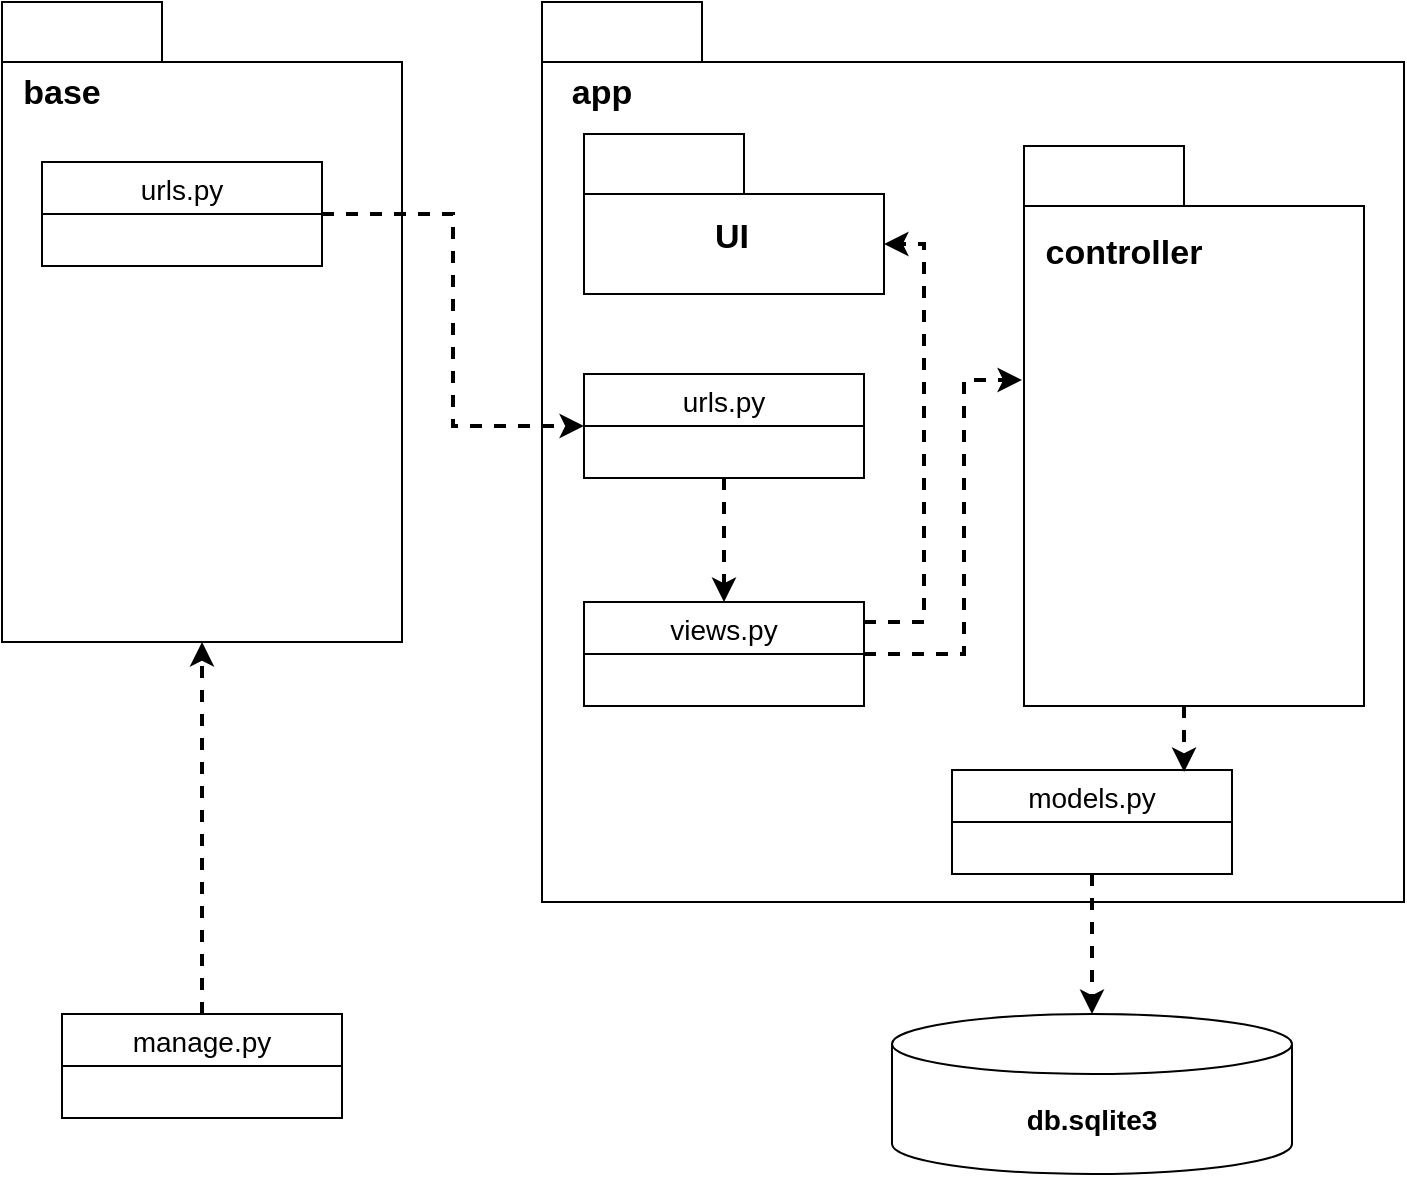 <mxfile version="20.4.1" type="device"><diagram id="8DAw9dJmuBn71pK563zl" name="Page-1"><mxGraphModel dx="2062" dy="1065" grid="1" gridSize="10" guides="1" tooltips="1" connect="1" arrows="1" fold="1" page="1" pageScale="1" pageWidth="827" pageHeight="1169" math="0" shadow="0"><root><mxCell id="0"/><mxCell id="1" parent="0"/><mxCell id="8PssZA0FqTT7OW5h9TZH-2" value="" style="shape=folder;fontStyle=1;tabWidth=80;tabHeight=30;tabPosition=left;html=1;boundedLbl=1;align=center;" parent="1" vertex="1"><mxGeometry x="63" y="292" width="200" height="320" as="geometry"/></mxCell><mxCell id="8PssZA0FqTT7OW5h9TZH-3" value="" style="shape=folder;fontStyle=1;tabWidth=80;tabHeight=30;tabPosition=left;html=1;boundedLbl=1;" parent="1" vertex="1"><mxGeometry x="333" y="292" width="431" height="450" as="geometry"/></mxCell><mxCell id="8PssZA0FqTT7OW5h9TZH-4" value="" style="shape=folder;fontStyle=1;tabWidth=80;tabHeight=30;tabPosition=left;html=1;boundedLbl=1;" parent="1" vertex="1"><mxGeometry x="354" y="358" width="150" height="80" as="geometry"/></mxCell><mxCell id="8PssZA0FqTT7OW5h9TZH-6" value="&lt;font style=&quot;font-size: 17px;&quot;&gt;base&lt;/font&gt;" style="text;html=1;strokeColor=none;fillColor=none;align=center;verticalAlign=middle;whiteSpace=wrap;rounded=0;fontStyle=1;fontSize=18;" parent="1" vertex="1"><mxGeometry x="63" y="322" width="60" height="30" as="geometry"/></mxCell><mxCell id="8PssZA0FqTT7OW5h9TZH-8" value="&lt;b&gt;db.sqlite3&lt;/b&gt;" style="shape=cylinder3;whiteSpace=wrap;html=1;boundedLbl=1;backgroundOutline=1;size=15;fontSize=14;" parent="1" vertex="1"><mxGeometry x="508" y="798" width="200" height="80" as="geometry"/></mxCell><mxCell id="8PssZA0FqTT7OW5h9TZH-28" style="edgeStyle=orthogonalEdgeStyle;rounded=0;orthogonalLoop=1;jettySize=auto;html=1;entryX=0;entryY=0.5;entryDx=0;entryDy=0;fontSize=14;strokeWidth=2;fillColor=#f8cecc;strokeColor=#000000;dashed=1;" parent="1" source="8PssZA0FqTT7OW5h9TZH-9" target="8PssZA0FqTT7OW5h9TZH-19" edge="1"><mxGeometry relative="1" as="geometry"/></mxCell><mxCell id="8PssZA0FqTT7OW5h9TZH-9" value="urls.py" style="swimlane;fontStyle=0;childLayout=stackLayout;horizontal=1;startSize=26;fillColor=none;horizontalStack=0;resizeParent=1;resizeParentMax=0;resizeLast=0;collapsible=1;marginBottom=0;fontSize=14;" parent="1" vertex="1"><mxGeometry x="83" y="372" width="140" height="52" as="geometry"/></mxCell><mxCell id="8PssZA0FqTT7OW5h9TZH-29" style="edgeStyle=orthogonalEdgeStyle;rounded=0;orthogonalLoop=1;jettySize=auto;html=1;strokeWidth=2;fontSize=14;dashed=1;" parent="1" source="8PssZA0FqTT7OW5h9TZH-14" target="8PssZA0FqTT7OW5h9TZH-2" edge="1"><mxGeometry relative="1" as="geometry"/></mxCell><mxCell id="8PssZA0FqTT7OW5h9TZH-14" value="manage.py" style="swimlane;fontStyle=0;childLayout=stackLayout;horizontal=1;startSize=26;fillColor=none;horizontalStack=0;resizeParent=1;resizeParentMax=0;resizeLast=0;collapsible=1;marginBottom=0;fontSize=14;" parent="1" vertex="1"><mxGeometry x="93" y="798" width="140" height="52" as="geometry"/></mxCell><mxCell id="8PssZA0FqTT7OW5h9TZH-17" value="&lt;font style=&quot;font-size: 17px;&quot;&gt;app&lt;/font&gt;" style="text;html=1;strokeColor=none;fillColor=none;align=center;verticalAlign=middle;whiteSpace=wrap;rounded=0;fontStyle=1;fontSize=18;" parent="1" vertex="1"><mxGeometry x="333" y="322" width="60" height="30" as="geometry"/></mxCell><mxCell id="8PssZA0FqTT7OW5h9TZH-18" value="&lt;span style=&quot;font-size: 17px;&quot;&gt;UI&lt;/span&gt;" style="text;html=1;strokeColor=none;fillColor=none;align=center;verticalAlign=middle;whiteSpace=wrap;rounded=0;fontStyle=1;fontSize=18;" parent="1" vertex="1"><mxGeometry x="398" y="394" width="60" height="30" as="geometry"/></mxCell><mxCell id="8PssZA0FqTT7OW5h9TZH-30" style="edgeStyle=orthogonalEdgeStyle;rounded=0;orthogonalLoop=1;jettySize=auto;html=1;dashed=1;strokeColor=#000000;strokeWidth=2;fontSize=14;" parent="1" source="8PssZA0FqTT7OW5h9TZH-19" target="8PssZA0FqTT7OW5h9TZH-20" edge="1"><mxGeometry relative="1" as="geometry"/></mxCell><mxCell id="8PssZA0FqTT7OW5h9TZH-19" value="urls.py" style="swimlane;fontStyle=0;childLayout=stackLayout;horizontal=1;startSize=26;fillColor=none;horizontalStack=0;resizeParent=1;resizeParentMax=0;resizeLast=0;collapsible=1;marginBottom=0;fontSize=14;" parent="1" vertex="1"><mxGeometry x="354" y="478" width="140" height="52" as="geometry"/></mxCell><mxCell id="8PssZA0FqTT7OW5h9TZH-33" style="edgeStyle=orthogonalEdgeStyle;rounded=0;orthogonalLoop=1;jettySize=auto;html=1;dashed=1;strokeColor=#000000;strokeWidth=2;fontSize=14;entryX=-0.006;entryY=0.418;entryDx=0;entryDy=0;entryPerimeter=0;" parent="1" source="8PssZA0FqTT7OW5h9TZH-20" target="8PssZA0FqTT7OW5h9TZH-24" edge="1"><mxGeometry relative="1" as="geometry"><mxPoint x="524" y="482" as="targetPoint"/><Array as="points"><mxPoint x="544" y="618"/><mxPoint x="544" y="481"/></Array></mxGeometry></mxCell><mxCell id="8PssZA0FqTT7OW5h9TZH-34" style="edgeStyle=orthogonalEdgeStyle;rounded=0;orthogonalLoop=1;jettySize=auto;html=1;entryX=0;entryY=0;entryDx=150;entryDy=55;entryPerimeter=0;dashed=1;strokeColor=#000000;strokeWidth=2;fontSize=14;" parent="1" source="8PssZA0FqTT7OW5h9TZH-20" target="8PssZA0FqTT7OW5h9TZH-4" edge="1"><mxGeometry relative="1" as="geometry"><Array as="points"><mxPoint x="524" y="602"/><mxPoint x="524" y="413"/></Array></mxGeometry></mxCell><mxCell id="8PssZA0FqTT7OW5h9TZH-20" value="views.py" style="swimlane;fontStyle=0;childLayout=stackLayout;horizontal=1;startSize=26;fillColor=none;horizontalStack=0;resizeParent=1;resizeParentMax=0;resizeLast=0;collapsible=1;marginBottom=0;fontSize=14;" parent="1" vertex="1"><mxGeometry x="354" y="592" width="140" height="52" as="geometry"/></mxCell><mxCell id="Y_GUlDsNp6Y6EgKoilae-9" style="edgeStyle=orthogonalEdgeStyle;rounded=0;orthogonalLoop=1;jettySize=auto;html=1;entryX=0.829;entryY=0.019;entryDx=0;entryDy=0;entryPerimeter=0;strokeWidth=2;dashed=1;" edge="1" parent="1" source="8PssZA0FqTT7OW5h9TZH-24" target="8PssZA0FqTT7OW5h9TZH-25"><mxGeometry relative="1" as="geometry"><Array as="points"><mxPoint x="654" y="660"/><mxPoint x="654" y="660"/></Array></mxGeometry></mxCell><mxCell id="8PssZA0FqTT7OW5h9TZH-24" value="" style="shape=folder;fontStyle=1;tabWidth=80;tabHeight=30;tabPosition=left;html=1;boundedLbl=1;align=center;" parent="1" vertex="1"><mxGeometry x="574" y="364" width="170" height="280" as="geometry"/></mxCell><mxCell id="8PssZA0FqTT7OW5h9TZH-26" style="edgeStyle=orthogonalEdgeStyle;rounded=0;orthogonalLoop=1;jettySize=auto;html=1;fontSize=14;strokeWidth=2;fillColor=#f8cecc;strokeColor=#000000;dashed=1;" parent="1" source="8PssZA0FqTT7OW5h9TZH-25" target="8PssZA0FqTT7OW5h9TZH-8" edge="1"><mxGeometry relative="1" as="geometry"/></mxCell><mxCell id="8PssZA0FqTT7OW5h9TZH-25" value="models.py" style="swimlane;fontStyle=0;childLayout=stackLayout;horizontal=1;startSize=26;fillColor=none;horizontalStack=0;resizeParent=1;resizeParentMax=0;resizeLast=0;collapsible=1;marginBottom=0;fontSize=14;" parent="1" vertex="1"><mxGeometry x="538" y="676" width="140" height="52" as="geometry"/></mxCell><mxCell id="8PssZA0FqTT7OW5h9TZH-27" value="&lt;font style=&quot;font-size: 17px;&quot;&gt;controller&lt;/font&gt;" style="text;html=1;strokeColor=none;fillColor=none;align=center;verticalAlign=middle;whiteSpace=wrap;rounded=0;fontStyle=1;fontSize=18;" parent="1" vertex="1"><mxGeometry x="594" y="402" width="60" height="30" as="geometry"/></mxCell></root></mxGraphModel></diagram></mxfile>